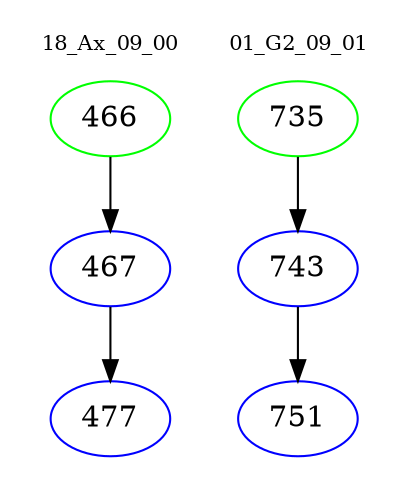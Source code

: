 digraph{
subgraph cluster_0 {
color = white
label = "18_Ax_09_00";
fontsize=10;
T0_466 [label="466", color="green"]
T0_466 -> T0_467 [color="black"]
T0_467 [label="467", color="blue"]
T0_467 -> T0_477 [color="black"]
T0_477 [label="477", color="blue"]
}
subgraph cluster_1 {
color = white
label = "01_G2_09_01";
fontsize=10;
T1_735 [label="735", color="green"]
T1_735 -> T1_743 [color="black"]
T1_743 [label="743", color="blue"]
T1_743 -> T1_751 [color="black"]
T1_751 [label="751", color="blue"]
}
}
